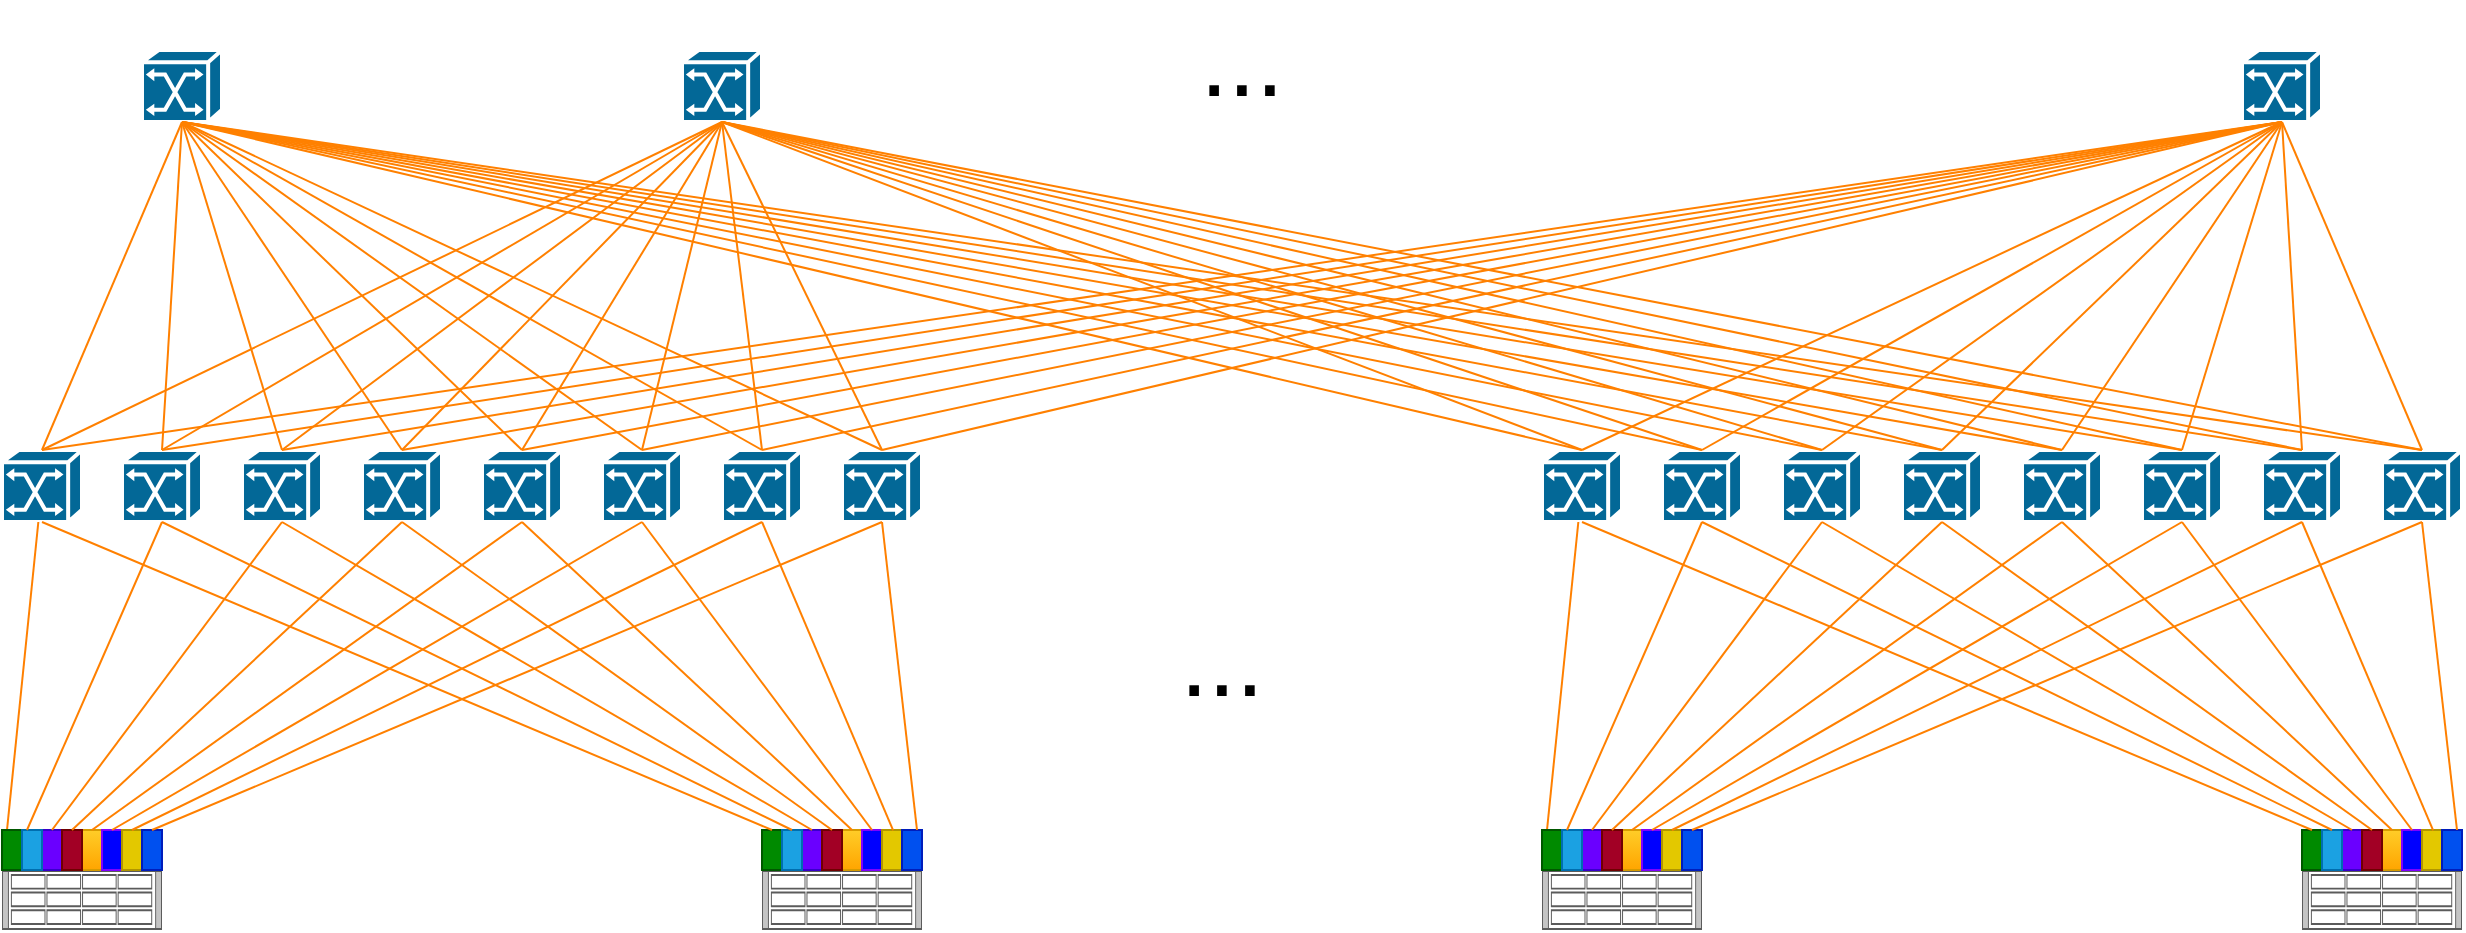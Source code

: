 <mxfile version="24.5.4" type="github">
  <diagram name="第 1 页" id="ZXi959offg9TOEU08AZm">
    <mxGraphModel dx="794" dy="500" grid="1" gridSize="10" guides="1" tooltips="1" connect="1" arrows="1" fold="1" page="1" pageScale="1" pageWidth="3300" pageHeight="4681" math="0" shadow="0">
      <root>
        <mxCell id="0" />
        <mxCell id="1" parent="0" />
        <mxCell id="SkI0lWn-ay7iLgk8auJr-1" value="" style="shape=mxgraph.cisco.switches.atm_switch;sketch=0;html=1;pointerEvents=1;dashed=0;fillColor=#036897;strokeColor=#ffffff;strokeWidth=2;verticalLabelPosition=bottom;verticalAlign=top;align=center;outlineConnect=0;" vertex="1" parent="1">
          <mxGeometry x="355" y="4840" width="40" height="36" as="geometry" />
        </mxCell>
        <mxCell id="SkI0lWn-ay7iLgk8auJr-2" value="" style="shape=mxgraph.rack.ibm.ibm_x3630_m3;html=1;labelPosition=right;align=left;spacingLeft=15;dashed=0;shadow=0;fillColor=#ffffff;" vertex="1" parent="1">
          <mxGeometry x="355" y="5050" width="80" height="30" as="geometry" />
        </mxCell>
        <mxCell id="SkI0lWn-ay7iLgk8auJr-3" style="rounded=0;orthogonalLoop=1;jettySize=auto;html=1;exitX=0.25;exitY=0;exitDx=0;exitDy=0;startArrow=none;startFill=0;strokeWidth=1;endArrow=none;endFill=0;strokeColor=#FF8000;" edge="1" parent="1" source="SkI0lWn-ay7iLgk8auJr-4" target="SkI0lWn-ay7iLgk8auJr-1">
          <mxGeometry relative="1" as="geometry" />
        </mxCell>
        <mxCell id="SkI0lWn-ay7iLgk8auJr-4" value="" style="rounded=0;whiteSpace=wrap;html=1;fillColor=#008a00;strokeColor=#005700;fontColor=#ffffff;" vertex="1" parent="1">
          <mxGeometry x="355" y="5030" width="10" height="20" as="geometry" />
        </mxCell>
        <mxCell id="SkI0lWn-ay7iLgk8auJr-5" value="" style="rounded=0;whiteSpace=wrap;html=1;fillColor=#ffcd28;strokeColor=#d79b00;gradientColor=#ffa500;" vertex="1" parent="1">
          <mxGeometry x="395" y="5030" width="10" height="20" as="geometry" />
        </mxCell>
        <mxCell id="SkI0lWn-ay7iLgk8auJr-6" value="" style="rounded=0;whiteSpace=wrap;html=1;fillColor=#6a00ff;strokeColor=#3700CC;fontColor=#ffffff;" vertex="1" parent="1">
          <mxGeometry x="375" y="5030" width="10" height="20" as="geometry" />
        </mxCell>
        <mxCell id="SkI0lWn-ay7iLgk8auJr-7" value="" style="rounded=0;whiteSpace=wrap;html=1;fillColor=#1ba1e2;strokeColor=#006EAF;fontColor=#ffffff;" vertex="1" parent="1">
          <mxGeometry x="365" y="5030" width="10" height="20" as="geometry" />
        </mxCell>
        <mxCell id="SkI0lWn-ay7iLgk8auJr-8" value="" style="rounded=0;whiteSpace=wrap;html=1;fillColor=#0000FF;strokeColor=#7F00FF;" vertex="1" parent="1">
          <mxGeometry x="405" y="5030" width="10" height="20" as="geometry" />
        </mxCell>
        <mxCell id="SkI0lWn-ay7iLgk8auJr-9" value="" style="rounded=0;whiteSpace=wrap;html=1;fillColor=#a20025;strokeColor=#6F0000;fontColor=#ffffff;" vertex="1" parent="1">
          <mxGeometry x="385" y="5030" width="10" height="20" as="geometry" />
        </mxCell>
        <mxCell id="SkI0lWn-ay7iLgk8auJr-10" value="" style="rounded=0;whiteSpace=wrap;html=1;fillColor=#e3c800;strokeColor=#B09500;fontColor=#000000;" vertex="1" parent="1">
          <mxGeometry x="415" y="5030" width="10" height="20" as="geometry" />
        </mxCell>
        <mxCell id="SkI0lWn-ay7iLgk8auJr-11" value="" style="rounded=0;whiteSpace=wrap;html=1;fillColor=#0050ef;strokeColor=#001DBC;fontColor=#ffffff;" vertex="1" parent="1">
          <mxGeometry x="425" y="5030" width="10" height="20" as="geometry" />
        </mxCell>
        <mxCell id="SkI0lWn-ay7iLgk8auJr-12" value="" style="shape=mxgraph.rack.ibm.ibm_x3630_m3;html=1;labelPosition=right;align=left;spacingLeft=15;dashed=0;shadow=0;fillColor=#ffffff;" vertex="1" parent="1">
          <mxGeometry x="735" y="5050" width="80" height="30" as="geometry" />
        </mxCell>
        <mxCell id="SkI0lWn-ay7iLgk8auJr-13" value="" style="rounded=0;whiteSpace=wrap;html=1;fillColor=#008a00;strokeColor=#005700;fontColor=#ffffff;" vertex="1" parent="1">
          <mxGeometry x="735" y="5030" width="10" height="20" as="geometry" />
        </mxCell>
        <mxCell id="SkI0lWn-ay7iLgk8auJr-14" value="" style="rounded=0;whiteSpace=wrap;html=1;fillColor=#ffcd28;strokeColor=#d79b00;gradientColor=#ffa500;" vertex="1" parent="1">
          <mxGeometry x="775" y="5030" width="10" height="20" as="geometry" />
        </mxCell>
        <mxCell id="SkI0lWn-ay7iLgk8auJr-15" value="" style="rounded=0;whiteSpace=wrap;html=1;fillColor=#6a00ff;strokeColor=#3700CC;fontColor=#ffffff;" vertex="1" parent="1">
          <mxGeometry x="755" y="5030" width="10" height="20" as="geometry" />
        </mxCell>
        <mxCell id="SkI0lWn-ay7iLgk8auJr-16" value="" style="rounded=0;whiteSpace=wrap;html=1;fillColor=#1ba1e2;strokeColor=#006EAF;fontColor=#ffffff;" vertex="1" parent="1">
          <mxGeometry x="745" y="5030" width="10" height="20" as="geometry" />
        </mxCell>
        <mxCell id="SkI0lWn-ay7iLgk8auJr-17" value="" style="rounded=0;whiteSpace=wrap;html=1;fillColor=#0000FF;strokeColor=#7F00FF;" vertex="1" parent="1">
          <mxGeometry x="785" y="5030" width="10" height="20" as="geometry" />
        </mxCell>
        <mxCell id="SkI0lWn-ay7iLgk8auJr-18" value="" style="rounded=0;whiteSpace=wrap;html=1;fillColor=#a20025;strokeColor=#6F0000;fontColor=#ffffff;" vertex="1" parent="1">
          <mxGeometry x="765" y="5030" width="10" height="20" as="geometry" />
        </mxCell>
        <mxCell id="SkI0lWn-ay7iLgk8auJr-19" value="" style="rounded=0;whiteSpace=wrap;html=1;fillColor=#e3c800;strokeColor=#B09500;fontColor=#000000;" vertex="1" parent="1">
          <mxGeometry x="795" y="5030" width="10" height="20" as="geometry" />
        </mxCell>
        <mxCell id="SkI0lWn-ay7iLgk8auJr-20" value="" style="rounded=0;whiteSpace=wrap;html=1;fillColor=#0050ef;strokeColor=#001DBC;fontColor=#ffffff;" vertex="1" parent="1">
          <mxGeometry x="805" y="5030" width="10" height="20" as="geometry" />
        </mxCell>
        <mxCell id="SkI0lWn-ay7iLgk8auJr-21" value="" style="shape=mxgraph.cisco.switches.atm_switch;sketch=0;html=1;pointerEvents=1;dashed=0;fillColor=#036897;strokeColor=#ffffff;strokeWidth=2;verticalLabelPosition=bottom;verticalAlign=top;align=center;outlineConnect=0;" vertex="1" parent="1">
          <mxGeometry x="415" y="4840" width="40" height="36" as="geometry" />
        </mxCell>
        <mxCell id="SkI0lWn-ay7iLgk8auJr-22" value="" style="shape=mxgraph.cisco.switches.atm_switch;sketch=0;html=1;pointerEvents=1;dashed=0;fillColor=#036897;strokeColor=#ffffff;strokeWidth=2;verticalLabelPosition=bottom;verticalAlign=top;align=center;outlineConnect=0;" vertex="1" parent="1">
          <mxGeometry x="475" y="4840" width="40" height="36" as="geometry" />
        </mxCell>
        <mxCell id="SkI0lWn-ay7iLgk8auJr-23" value="" style="shape=mxgraph.cisco.switches.atm_switch;sketch=0;html=1;pointerEvents=1;dashed=0;fillColor=#036897;strokeColor=#ffffff;strokeWidth=2;verticalLabelPosition=bottom;verticalAlign=top;align=center;outlineConnect=0;" vertex="1" parent="1">
          <mxGeometry x="535" y="4840" width="40" height="36" as="geometry" />
        </mxCell>
        <mxCell id="SkI0lWn-ay7iLgk8auJr-24" value="" style="shape=mxgraph.cisco.switches.atm_switch;sketch=0;html=1;pointerEvents=1;dashed=0;fillColor=#036897;strokeColor=#ffffff;strokeWidth=2;verticalLabelPosition=bottom;verticalAlign=top;align=center;outlineConnect=0;" vertex="1" parent="1">
          <mxGeometry x="595" y="4840" width="40" height="36" as="geometry" />
        </mxCell>
        <mxCell id="SkI0lWn-ay7iLgk8auJr-25" value="" style="shape=mxgraph.cisco.switches.atm_switch;sketch=0;html=1;pointerEvents=1;dashed=0;fillColor=#036897;strokeColor=#ffffff;strokeWidth=2;verticalLabelPosition=bottom;verticalAlign=top;align=center;outlineConnect=0;" vertex="1" parent="1">
          <mxGeometry x="655" y="4840" width="40" height="36" as="geometry" />
        </mxCell>
        <mxCell id="SkI0lWn-ay7iLgk8auJr-26" value="" style="shape=mxgraph.cisco.switches.atm_switch;sketch=0;html=1;pointerEvents=1;dashed=0;fillColor=#036897;strokeColor=#ffffff;strokeWidth=2;verticalLabelPosition=bottom;verticalAlign=top;align=center;outlineConnect=0;" vertex="1" parent="1">
          <mxGeometry x="715" y="4840" width="40" height="36" as="geometry" />
        </mxCell>
        <mxCell id="SkI0lWn-ay7iLgk8auJr-27" value="" style="shape=mxgraph.cisco.switches.atm_switch;sketch=0;html=1;pointerEvents=1;dashed=0;fillColor=#036897;strokeColor=#ffffff;strokeWidth=2;verticalLabelPosition=bottom;verticalAlign=top;align=center;outlineConnect=0;" vertex="1" parent="1">
          <mxGeometry x="775" y="4840" width="40" height="36" as="geometry" />
        </mxCell>
        <mxCell id="SkI0lWn-ay7iLgk8auJr-28" style="rounded=0;orthogonalLoop=1;jettySize=auto;html=1;startArrow=none;startFill=0;strokeWidth=1;endArrow=none;endFill=0;strokeColor=#FF8000;entryX=0.5;entryY=1;entryDx=0;entryDy=0;entryPerimeter=0;exitX=0.25;exitY=0;exitDx=0;exitDy=0;" edge="1" parent="1" source="SkI0lWn-ay7iLgk8auJr-7" target="SkI0lWn-ay7iLgk8auJr-21">
          <mxGeometry relative="1" as="geometry">
            <mxPoint x="375" y="5030" as="sourcePoint" />
            <mxPoint x="383" y="4886" as="targetPoint" />
          </mxGeometry>
        </mxCell>
        <mxCell id="SkI0lWn-ay7iLgk8auJr-29" style="rounded=0;orthogonalLoop=1;jettySize=auto;html=1;startArrow=none;startFill=0;strokeWidth=1;endArrow=none;endFill=0;strokeColor=#FF8000;entryX=0.5;entryY=1;entryDx=0;entryDy=0;entryPerimeter=0;exitX=0.5;exitY=0;exitDx=0;exitDy=0;" edge="1" parent="1" source="SkI0lWn-ay7iLgk8auJr-6" target="SkI0lWn-ay7iLgk8auJr-22">
          <mxGeometry relative="1" as="geometry">
            <mxPoint x="378" y="5040" as="sourcePoint" />
            <mxPoint x="445" y="4886" as="targetPoint" />
          </mxGeometry>
        </mxCell>
        <mxCell id="SkI0lWn-ay7iLgk8auJr-30" style="rounded=0;orthogonalLoop=1;jettySize=auto;html=1;startArrow=none;startFill=0;strokeWidth=1;endArrow=none;endFill=0;strokeColor=#FF8000;entryX=0.5;entryY=1;entryDx=0;entryDy=0;entryPerimeter=0;exitX=0.5;exitY=0;exitDx=0;exitDy=0;" edge="1" parent="1" source="SkI0lWn-ay7iLgk8auJr-9" target="SkI0lWn-ay7iLgk8auJr-23">
          <mxGeometry relative="1" as="geometry">
            <mxPoint x="388" y="5050" as="sourcePoint" />
            <mxPoint x="455" y="4896" as="targetPoint" />
          </mxGeometry>
        </mxCell>
        <mxCell id="SkI0lWn-ay7iLgk8auJr-31" style="rounded=0;orthogonalLoop=1;jettySize=auto;html=1;startArrow=none;startFill=0;strokeWidth=1;endArrow=none;endFill=0;strokeColor=#FF8000;entryX=0.5;entryY=1;entryDx=0;entryDy=0;entryPerimeter=0;exitX=0.5;exitY=0;exitDx=0;exitDy=0;" edge="1" parent="1" source="SkI0lWn-ay7iLgk8auJr-5" target="SkI0lWn-ay7iLgk8auJr-24">
          <mxGeometry relative="1" as="geometry">
            <mxPoint x="398" y="5060" as="sourcePoint" />
            <mxPoint x="465" y="4906" as="targetPoint" />
          </mxGeometry>
        </mxCell>
        <mxCell id="SkI0lWn-ay7iLgk8auJr-32" style="rounded=0;orthogonalLoop=1;jettySize=auto;html=1;startArrow=none;startFill=0;strokeWidth=1;endArrow=none;endFill=0;strokeColor=#FF8000;entryX=0.5;entryY=1;entryDx=0;entryDy=0;entryPerimeter=0;exitX=0.5;exitY=0;exitDx=0;exitDy=0;" edge="1" parent="1" source="SkI0lWn-ay7iLgk8auJr-8" target="SkI0lWn-ay7iLgk8auJr-25">
          <mxGeometry relative="1" as="geometry">
            <mxPoint x="408" y="5070" as="sourcePoint" />
            <mxPoint x="475" y="4916" as="targetPoint" />
          </mxGeometry>
        </mxCell>
        <mxCell id="SkI0lWn-ay7iLgk8auJr-33" style="rounded=0;orthogonalLoop=1;jettySize=auto;html=1;startArrow=none;startFill=0;strokeWidth=1;endArrow=none;endFill=0;strokeColor=#FF8000;entryX=0.5;entryY=1;entryDx=0;entryDy=0;entryPerimeter=0;exitX=0.5;exitY=0;exitDx=0;exitDy=0;" edge="1" parent="1" source="SkI0lWn-ay7iLgk8auJr-10" target="SkI0lWn-ay7iLgk8auJr-26">
          <mxGeometry relative="1" as="geometry">
            <mxPoint x="418" y="5080" as="sourcePoint" />
            <mxPoint x="485" y="4926" as="targetPoint" />
          </mxGeometry>
        </mxCell>
        <mxCell id="SkI0lWn-ay7iLgk8auJr-34" style="rounded=0;orthogonalLoop=1;jettySize=auto;html=1;startArrow=none;startFill=0;strokeWidth=1;endArrow=none;endFill=0;strokeColor=#FF8000;entryX=0.5;entryY=1;entryDx=0;entryDy=0;entryPerimeter=0;exitX=0.5;exitY=0;exitDx=0;exitDy=0;" edge="1" parent="1" source="SkI0lWn-ay7iLgk8auJr-11" target="SkI0lWn-ay7iLgk8auJr-27">
          <mxGeometry relative="1" as="geometry">
            <mxPoint x="428" y="5090" as="sourcePoint" />
            <mxPoint x="495" y="4936" as="targetPoint" />
          </mxGeometry>
        </mxCell>
        <mxCell id="SkI0lWn-ay7iLgk8auJr-35" style="rounded=0;orthogonalLoop=1;jettySize=auto;html=1;startArrow=none;startFill=0;strokeWidth=1;endArrow=none;endFill=0;strokeColor=#FF8000;entryX=0.5;entryY=1;entryDx=0;entryDy=0;entryPerimeter=0;exitX=0.75;exitY=0;exitDx=0;exitDy=0;" edge="1" parent="1" source="SkI0lWn-ay7iLgk8auJr-20" target="SkI0lWn-ay7iLgk8auJr-27">
          <mxGeometry relative="1" as="geometry">
            <mxPoint x="438" y="5100" as="sourcePoint" />
            <mxPoint x="505" y="4946" as="targetPoint" />
          </mxGeometry>
        </mxCell>
        <mxCell id="SkI0lWn-ay7iLgk8auJr-36" style="rounded=0;orthogonalLoop=1;jettySize=auto;html=1;startArrow=none;startFill=0;strokeWidth=1;endArrow=none;endFill=0;strokeColor=#FF8000;entryX=0.5;entryY=1;entryDx=0;entryDy=0;entryPerimeter=0;exitX=-0.443;exitY=0.01;exitDx=0;exitDy=0;exitPerimeter=0;" edge="1" parent="1" source="SkI0lWn-ay7iLgk8auJr-20" target="SkI0lWn-ay7iLgk8auJr-26">
          <mxGeometry relative="1" as="geometry">
            <mxPoint x="823" y="5040" as="sourcePoint" />
            <mxPoint x="805" y="4886" as="targetPoint" />
          </mxGeometry>
        </mxCell>
        <mxCell id="SkI0lWn-ay7iLgk8auJr-37" style="rounded=0;orthogonalLoop=1;jettySize=auto;html=1;startArrow=none;startFill=0;strokeWidth=1;endArrow=none;endFill=0;strokeColor=#FF8000;entryX=0.5;entryY=1;entryDx=0;entryDy=0;entryPerimeter=0;exitX=0.5;exitY=0;exitDx=0;exitDy=0;" edge="1" parent="1" source="SkI0lWn-ay7iLgk8auJr-17" target="SkI0lWn-ay7iLgk8auJr-25">
          <mxGeometry relative="1" as="geometry">
            <mxPoint x="833" y="5050" as="sourcePoint" />
            <mxPoint x="815" y="4896" as="targetPoint" />
          </mxGeometry>
        </mxCell>
        <mxCell id="SkI0lWn-ay7iLgk8auJr-38" style="rounded=0;orthogonalLoop=1;jettySize=auto;html=1;startArrow=none;startFill=0;strokeWidth=1;endArrow=none;endFill=0;strokeColor=#FF8000;entryX=0.5;entryY=1;entryDx=0;entryDy=0;entryPerimeter=0;" edge="1" parent="1" target="SkI0lWn-ay7iLgk8auJr-24">
          <mxGeometry relative="1" as="geometry">
            <mxPoint x="780" y="5030" as="sourcePoint" />
            <mxPoint x="825" y="4906" as="targetPoint" />
          </mxGeometry>
        </mxCell>
        <mxCell id="SkI0lWn-ay7iLgk8auJr-39" style="rounded=0;orthogonalLoop=1;jettySize=auto;html=1;startArrow=none;startFill=0;strokeWidth=1;endArrow=none;endFill=0;strokeColor=#FF8000;entryX=0.5;entryY=1;entryDx=0;entryDy=0;entryPerimeter=0;exitX=0.5;exitY=0;exitDx=0;exitDy=0;" edge="1" parent="1" source="SkI0lWn-ay7iLgk8auJr-18" target="SkI0lWn-ay7iLgk8auJr-23">
          <mxGeometry relative="1" as="geometry">
            <mxPoint x="853" y="5070" as="sourcePoint" />
            <mxPoint x="835" y="4916" as="targetPoint" />
          </mxGeometry>
        </mxCell>
        <mxCell id="SkI0lWn-ay7iLgk8auJr-40" style="rounded=0;orthogonalLoop=1;jettySize=auto;html=1;startArrow=none;startFill=0;strokeWidth=1;endArrow=none;endFill=0;strokeColor=#FF8000;entryX=0.5;entryY=1;entryDx=0;entryDy=0;entryPerimeter=0;exitX=0.5;exitY=0;exitDx=0;exitDy=0;" edge="1" parent="1" source="SkI0lWn-ay7iLgk8auJr-15" target="SkI0lWn-ay7iLgk8auJr-22">
          <mxGeometry relative="1" as="geometry">
            <mxPoint x="863" y="5080" as="sourcePoint" />
            <mxPoint x="845" y="4926" as="targetPoint" />
          </mxGeometry>
        </mxCell>
        <mxCell id="SkI0lWn-ay7iLgk8auJr-41" style="rounded=0;orthogonalLoop=1;jettySize=auto;html=1;startArrow=none;startFill=0;strokeWidth=1;endArrow=none;endFill=0;strokeColor=#FF8000;entryX=0.5;entryY=1;entryDx=0;entryDy=0;entryPerimeter=0;exitX=0.5;exitY=0;exitDx=0;exitDy=0;" edge="1" parent="1" source="SkI0lWn-ay7iLgk8auJr-16" target="SkI0lWn-ay7iLgk8auJr-21">
          <mxGeometry relative="1" as="geometry">
            <mxPoint x="873" y="5090" as="sourcePoint" />
            <mxPoint x="855" y="4936" as="targetPoint" />
          </mxGeometry>
        </mxCell>
        <mxCell id="SkI0lWn-ay7iLgk8auJr-42" style="rounded=0;orthogonalLoop=1;jettySize=auto;html=1;startArrow=none;startFill=0;strokeWidth=1;endArrow=none;endFill=0;strokeColor=#FF8000;entryX=0.5;entryY=1;entryDx=0;entryDy=0;entryPerimeter=0;exitX=0.5;exitY=0;exitDx=0;exitDy=0;" edge="1" parent="1" source="SkI0lWn-ay7iLgk8auJr-13" target="SkI0lWn-ay7iLgk8auJr-1">
          <mxGeometry relative="1" as="geometry">
            <mxPoint x="883" y="5100" as="sourcePoint" />
            <mxPoint x="865" y="4946" as="targetPoint" />
          </mxGeometry>
        </mxCell>
        <mxCell id="SkI0lWn-ay7iLgk8auJr-43" value="" style="shape=mxgraph.cisco.switches.atm_switch;sketch=0;html=1;pointerEvents=1;dashed=0;fillColor=#036897;strokeColor=#ffffff;strokeWidth=2;verticalLabelPosition=bottom;verticalAlign=top;align=center;outlineConnect=0;" vertex="1" parent="1">
          <mxGeometry x="1125" y="4840" width="40" height="36" as="geometry" />
        </mxCell>
        <mxCell id="SkI0lWn-ay7iLgk8auJr-44" value="" style="shape=mxgraph.rack.ibm.ibm_x3630_m3;html=1;labelPosition=right;align=left;spacingLeft=15;dashed=0;shadow=0;fillColor=#ffffff;" vertex="1" parent="1">
          <mxGeometry x="1125" y="5050" width="80" height="30" as="geometry" />
        </mxCell>
        <mxCell id="SkI0lWn-ay7iLgk8auJr-45" style="rounded=0;orthogonalLoop=1;jettySize=auto;html=1;exitX=0.25;exitY=0;exitDx=0;exitDy=0;startArrow=none;startFill=0;strokeWidth=1;endArrow=none;endFill=0;strokeColor=#FF8000;" edge="1" parent="1" source="SkI0lWn-ay7iLgk8auJr-46" target="SkI0lWn-ay7iLgk8auJr-43">
          <mxGeometry relative="1" as="geometry" />
        </mxCell>
        <mxCell id="SkI0lWn-ay7iLgk8auJr-46" value="" style="rounded=0;whiteSpace=wrap;html=1;fillColor=#008a00;strokeColor=#005700;fontColor=#ffffff;" vertex="1" parent="1">
          <mxGeometry x="1125" y="5030" width="10" height="20" as="geometry" />
        </mxCell>
        <mxCell id="SkI0lWn-ay7iLgk8auJr-47" value="" style="rounded=0;whiteSpace=wrap;html=1;fillColor=#ffcd28;strokeColor=#d79b00;gradientColor=#ffa500;" vertex="1" parent="1">
          <mxGeometry x="1165" y="5030" width="10" height="20" as="geometry" />
        </mxCell>
        <mxCell id="SkI0lWn-ay7iLgk8auJr-48" value="" style="rounded=0;whiteSpace=wrap;html=1;fillColor=#6a00ff;strokeColor=#3700CC;fontColor=#ffffff;" vertex="1" parent="1">
          <mxGeometry x="1145" y="5030" width="10" height="20" as="geometry" />
        </mxCell>
        <mxCell id="SkI0lWn-ay7iLgk8auJr-49" value="" style="rounded=0;whiteSpace=wrap;html=1;fillColor=#1ba1e2;strokeColor=#006EAF;fontColor=#ffffff;" vertex="1" parent="1">
          <mxGeometry x="1135" y="5030" width="10" height="20" as="geometry" />
        </mxCell>
        <mxCell id="SkI0lWn-ay7iLgk8auJr-50" value="" style="rounded=0;whiteSpace=wrap;html=1;fillColor=#0000FF;strokeColor=#7F00FF;" vertex="1" parent="1">
          <mxGeometry x="1175" y="5030" width="10" height="20" as="geometry" />
        </mxCell>
        <mxCell id="SkI0lWn-ay7iLgk8auJr-51" value="" style="rounded=0;whiteSpace=wrap;html=1;fillColor=#a20025;strokeColor=#6F0000;fontColor=#ffffff;" vertex="1" parent="1">
          <mxGeometry x="1155" y="5030" width="10" height="20" as="geometry" />
        </mxCell>
        <mxCell id="SkI0lWn-ay7iLgk8auJr-52" value="" style="rounded=0;whiteSpace=wrap;html=1;fillColor=#e3c800;strokeColor=#B09500;fontColor=#000000;" vertex="1" parent="1">
          <mxGeometry x="1185" y="5030" width="10" height="20" as="geometry" />
        </mxCell>
        <mxCell id="SkI0lWn-ay7iLgk8auJr-53" value="" style="rounded=0;whiteSpace=wrap;html=1;fillColor=#0050ef;strokeColor=#001DBC;fontColor=#ffffff;" vertex="1" parent="1">
          <mxGeometry x="1195" y="5030" width="10" height="20" as="geometry" />
        </mxCell>
        <mxCell id="SkI0lWn-ay7iLgk8auJr-54" value="" style="shape=mxgraph.rack.ibm.ibm_x3630_m3;html=1;labelPosition=right;align=left;spacingLeft=15;dashed=0;shadow=0;fillColor=#ffffff;" vertex="1" parent="1">
          <mxGeometry x="1505" y="5050" width="80" height="30" as="geometry" />
        </mxCell>
        <mxCell id="SkI0lWn-ay7iLgk8auJr-55" value="" style="rounded=0;whiteSpace=wrap;html=1;fillColor=#008a00;strokeColor=#005700;fontColor=#ffffff;" vertex="1" parent="1">
          <mxGeometry x="1505" y="5030" width="10" height="20" as="geometry" />
        </mxCell>
        <mxCell id="SkI0lWn-ay7iLgk8auJr-56" value="" style="rounded=0;whiteSpace=wrap;html=1;fillColor=#ffcd28;strokeColor=#d79b00;gradientColor=#ffa500;" vertex="1" parent="1">
          <mxGeometry x="1545" y="5030" width="10" height="20" as="geometry" />
        </mxCell>
        <mxCell id="SkI0lWn-ay7iLgk8auJr-57" value="" style="rounded=0;whiteSpace=wrap;html=1;fillColor=#6a00ff;strokeColor=#3700CC;fontColor=#ffffff;" vertex="1" parent="1">
          <mxGeometry x="1525" y="5030" width="10" height="20" as="geometry" />
        </mxCell>
        <mxCell id="SkI0lWn-ay7iLgk8auJr-58" value="" style="rounded=0;whiteSpace=wrap;html=1;fillColor=#1ba1e2;strokeColor=#006EAF;fontColor=#ffffff;" vertex="1" parent="1">
          <mxGeometry x="1515" y="5030" width="10" height="20" as="geometry" />
        </mxCell>
        <mxCell id="SkI0lWn-ay7iLgk8auJr-59" value="" style="rounded=0;whiteSpace=wrap;html=1;fillColor=#0000FF;strokeColor=#7F00FF;" vertex="1" parent="1">
          <mxGeometry x="1555" y="5030" width="10" height="20" as="geometry" />
        </mxCell>
        <mxCell id="SkI0lWn-ay7iLgk8auJr-60" value="" style="rounded=0;whiteSpace=wrap;html=1;fillColor=#a20025;strokeColor=#6F0000;fontColor=#ffffff;" vertex="1" parent="1">
          <mxGeometry x="1535" y="5030" width="10" height="20" as="geometry" />
        </mxCell>
        <mxCell id="SkI0lWn-ay7iLgk8auJr-61" value="" style="rounded=0;whiteSpace=wrap;html=1;fillColor=#e3c800;strokeColor=#B09500;fontColor=#000000;" vertex="1" parent="1">
          <mxGeometry x="1565" y="5030" width="10" height="20" as="geometry" />
        </mxCell>
        <mxCell id="SkI0lWn-ay7iLgk8auJr-62" value="" style="rounded=0;whiteSpace=wrap;html=1;fillColor=#0050ef;strokeColor=#001DBC;fontColor=#ffffff;" vertex="1" parent="1">
          <mxGeometry x="1575" y="5030" width="10" height="20" as="geometry" />
        </mxCell>
        <mxCell id="SkI0lWn-ay7iLgk8auJr-63" value="" style="shape=mxgraph.cisco.switches.atm_switch;sketch=0;html=1;pointerEvents=1;dashed=0;fillColor=#036897;strokeColor=#ffffff;strokeWidth=2;verticalLabelPosition=bottom;verticalAlign=top;align=center;outlineConnect=0;" vertex="1" parent="1">
          <mxGeometry x="1185" y="4840" width="40" height="36" as="geometry" />
        </mxCell>
        <mxCell id="SkI0lWn-ay7iLgk8auJr-64" value="" style="shape=mxgraph.cisco.switches.atm_switch;sketch=0;html=1;pointerEvents=1;dashed=0;fillColor=#036897;strokeColor=#ffffff;strokeWidth=2;verticalLabelPosition=bottom;verticalAlign=top;align=center;outlineConnect=0;" vertex="1" parent="1">
          <mxGeometry x="1245" y="4840" width="40" height="36" as="geometry" />
        </mxCell>
        <mxCell id="SkI0lWn-ay7iLgk8auJr-65" value="" style="shape=mxgraph.cisco.switches.atm_switch;sketch=0;html=1;pointerEvents=1;dashed=0;fillColor=#036897;strokeColor=#ffffff;strokeWidth=2;verticalLabelPosition=bottom;verticalAlign=top;align=center;outlineConnect=0;" vertex="1" parent="1">
          <mxGeometry x="1305" y="4840" width="40" height="36" as="geometry" />
        </mxCell>
        <mxCell id="SkI0lWn-ay7iLgk8auJr-66" value="" style="shape=mxgraph.cisco.switches.atm_switch;sketch=0;html=1;pointerEvents=1;dashed=0;fillColor=#036897;strokeColor=#ffffff;strokeWidth=2;verticalLabelPosition=bottom;verticalAlign=top;align=center;outlineConnect=0;" vertex="1" parent="1">
          <mxGeometry x="1365" y="4840" width="40" height="36" as="geometry" />
        </mxCell>
        <mxCell id="SkI0lWn-ay7iLgk8auJr-67" value="" style="shape=mxgraph.cisco.switches.atm_switch;sketch=0;html=1;pointerEvents=1;dashed=0;fillColor=#036897;strokeColor=#ffffff;strokeWidth=2;verticalLabelPosition=bottom;verticalAlign=top;align=center;outlineConnect=0;" vertex="1" parent="1">
          <mxGeometry x="1425" y="4840" width="40" height="36" as="geometry" />
        </mxCell>
        <mxCell id="SkI0lWn-ay7iLgk8auJr-68" value="" style="shape=mxgraph.cisco.switches.atm_switch;sketch=0;html=1;pointerEvents=1;dashed=0;fillColor=#036897;strokeColor=#ffffff;strokeWidth=2;verticalLabelPosition=bottom;verticalAlign=top;align=center;outlineConnect=0;" vertex="1" parent="1">
          <mxGeometry x="1485" y="4840" width="40" height="36" as="geometry" />
        </mxCell>
        <mxCell id="SkI0lWn-ay7iLgk8auJr-69" value="" style="shape=mxgraph.cisco.switches.atm_switch;sketch=0;html=1;pointerEvents=1;dashed=0;fillColor=#036897;strokeColor=#ffffff;strokeWidth=2;verticalLabelPosition=bottom;verticalAlign=top;align=center;outlineConnect=0;" vertex="1" parent="1">
          <mxGeometry x="1545" y="4840" width="40" height="36" as="geometry" />
        </mxCell>
        <mxCell id="SkI0lWn-ay7iLgk8auJr-70" style="rounded=0;orthogonalLoop=1;jettySize=auto;html=1;startArrow=none;startFill=0;strokeWidth=1;endArrow=none;endFill=0;strokeColor=#FF8000;entryX=0.5;entryY=1;entryDx=0;entryDy=0;entryPerimeter=0;exitX=0.25;exitY=0;exitDx=0;exitDy=0;" edge="1" parent="1" source="SkI0lWn-ay7iLgk8auJr-49" target="SkI0lWn-ay7iLgk8auJr-63">
          <mxGeometry relative="1" as="geometry">
            <mxPoint x="1145" y="5030" as="sourcePoint" />
            <mxPoint x="1153" y="4886" as="targetPoint" />
          </mxGeometry>
        </mxCell>
        <mxCell id="SkI0lWn-ay7iLgk8auJr-71" style="rounded=0;orthogonalLoop=1;jettySize=auto;html=1;startArrow=none;startFill=0;strokeWidth=1;endArrow=none;endFill=0;strokeColor=#FF8000;entryX=0.5;entryY=1;entryDx=0;entryDy=0;entryPerimeter=0;exitX=0.5;exitY=0;exitDx=0;exitDy=0;" edge="1" parent="1" source="SkI0lWn-ay7iLgk8auJr-48" target="SkI0lWn-ay7iLgk8auJr-64">
          <mxGeometry relative="1" as="geometry">
            <mxPoint x="1148" y="5040" as="sourcePoint" />
            <mxPoint x="1215" y="4886" as="targetPoint" />
          </mxGeometry>
        </mxCell>
        <mxCell id="SkI0lWn-ay7iLgk8auJr-72" style="rounded=0;orthogonalLoop=1;jettySize=auto;html=1;startArrow=none;startFill=0;strokeWidth=1;endArrow=none;endFill=0;strokeColor=#FF8000;entryX=0.5;entryY=1;entryDx=0;entryDy=0;entryPerimeter=0;exitX=0.5;exitY=0;exitDx=0;exitDy=0;" edge="1" parent="1" source="SkI0lWn-ay7iLgk8auJr-51" target="SkI0lWn-ay7iLgk8auJr-65">
          <mxGeometry relative="1" as="geometry">
            <mxPoint x="1158" y="5050" as="sourcePoint" />
            <mxPoint x="1225" y="4896" as="targetPoint" />
          </mxGeometry>
        </mxCell>
        <mxCell id="SkI0lWn-ay7iLgk8auJr-73" style="rounded=0;orthogonalLoop=1;jettySize=auto;html=1;startArrow=none;startFill=0;strokeWidth=1;endArrow=none;endFill=0;strokeColor=#FF8000;entryX=0.5;entryY=1;entryDx=0;entryDy=0;entryPerimeter=0;exitX=0.5;exitY=0;exitDx=0;exitDy=0;" edge="1" parent="1" source="SkI0lWn-ay7iLgk8auJr-47" target="SkI0lWn-ay7iLgk8auJr-66">
          <mxGeometry relative="1" as="geometry">
            <mxPoint x="1168" y="5060" as="sourcePoint" />
            <mxPoint x="1235" y="4906" as="targetPoint" />
          </mxGeometry>
        </mxCell>
        <mxCell id="SkI0lWn-ay7iLgk8auJr-74" style="rounded=0;orthogonalLoop=1;jettySize=auto;html=1;startArrow=none;startFill=0;strokeWidth=1;endArrow=none;endFill=0;strokeColor=#FF8000;entryX=0.5;entryY=1;entryDx=0;entryDy=0;entryPerimeter=0;exitX=0.5;exitY=0;exitDx=0;exitDy=0;" edge="1" parent="1" source="SkI0lWn-ay7iLgk8auJr-50" target="SkI0lWn-ay7iLgk8auJr-67">
          <mxGeometry relative="1" as="geometry">
            <mxPoint x="1178" y="5070" as="sourcePoint" />
            <mxPoint x="1245" y="4916" as="targetPoint" />
          </mxGeometry>
        </mxCell>
        <mxCell id="SkI0lWn-ay7iLgk8auJr-75" style="rounded=0;orthogonalLoop=1;jettySize=auto;html=1;startArrow=none;startFill=0;strokeWidth=1;endArrow=none;endFill=0;strokeColor=#FF8000;entryX=0.5;entryY=1;entryDx=0;entryDy=0;entryPerimeter=0;exitX=0.5;exitY=0;exitDx=0;exitDy=0;" edge="1" parent="1" source="SkI0lWn-ay7iLgk8auJr-52" target="SkI0lWn-ay7iLgk8auJr-68">
          <mxGeometry relative="1" as="geometry">
            <mxPoint x="1188" y="5080" as="sourcePoint" />
            <mxPoint x="1255" y="4926" as="targetPoint" />
          </mxGeometry>
        </mxCell>
        <mxCell id="SkI0lWn-ay7iLgk8auJr-76" style="rounded=0;orthogonalLoop=1;jettySize=auto;html=1;startArrow=none;startFill=0;strokeWidth=1;endArrow=none;endFill=0;strokeColor=#FF8000;entryX=0.5;entryY=1;entryDx=0;entryDy=0;entryPerimeter=0;exitX=0.5;exitY=0;exitDx=0;exitDy=0;" edge="1" parent="1" source="SkI0lWn-ay7iLgk8auJr-53" target="SkI0lWn-ay7iLgk8auJr-69">
          <mxGeometry relative="1" as="geometry">
            <mxPoint x="1198" y="5090" as="sourcePoint" />
            <mxPoint x="1265" y="4936" as="targetPoint" />
          </mxGeometry>
        </mxCell>
        <mxCell id="SkI0lWn-ay7iLgk8auJr-77" style="rounded=0;orthogonalLoop=1;jettySize=auto;html=1;startArrow=none;startFill=0;strokeWidth=1;endArrow=none;endFill=0;strokeColor=#FF8000;entryX=0.5;entryY=1;entryDx=0;entryDy=0;entryPerimeter=0;exitX=0.75;exitY=0;exitDx=0;exitDy=0;" edge="1" parent="1" source="SkI0lWn-ay7iLgk8auJr-62" target="SkI0lWn-ay7iLgk8auJr-69">
          <mxGeometry relative="1" as="geometry">
            <mxPoint x="1208" y="5100" as="sourcePoint" />
            <mxPoint x="1275" y="4946" as="targetPoint" />
          </mxGeometry>
        </mxCell>
        <mxCell id="SkI0lWn-ay7iLgk8auJr-78" style="rounded=0;orthogonalLoop=1;jettySize=auto;html=1;startArrow=none;startFill=0;strokeWidth=1;endArrow=none;endFill=0;strokeColor=#FF8000;entryX=0.5;entryY=1;entryDx=0;entryDy=0;entryPerimeter=0;exitX=-0.443;exitY=0.01;exitDx=0;exitDy=0;exitPerimeter=0;" edge="1" parent="1" source="SkI0lWn-ay7iLgk8auJr-62" target="SkI0lWn-ay7iLgk8auJr-68">
          <mxGeometry relative="1" as="geometry">
            <mxPoint x="1593" y="5040" as="sourcePoint" />
            <mxPoint x="1575" y="4886" as="targetPoint" />
          </mxGeometry>
        </mxCell>
        <mxCell id="SkI0lWn-ay7iLgk8auJr-79" style="rounded=0;orthogonalLoop=1;jettySize=auto;html=1;startArrow=none;startFill=0;strokeWidth=1;endArrow=none;endFill=0;strokeColor=#FF8000;entryX=0.5;entryY=1;entryDx=0;entryDy=0;entryPerimeter=0;exitX=0.5;exitY=0;exitDx=0;exitDy=0;" edge="1" parent="1" source="SkI0lWn-ay7iLgk8auJr-59" target="SkI0lWn-ay7iLgk8auJr-67">
          <mxGeometry relative="1" as="geometry">
            <mxPoint x="1603" y="5050" as="sourcePoint" />
            <mxPoint x="1585" y="4896" as="targetPoint" />
          </mxGeometry>
        </mxCell>
        <mxCell id="SkI0lWn-ay7iLgk8auJr-80" style="rounded=0;orthogonalLoop=1;jettySize=auto;html=1;startArrow=none;startFill=0;strokeWidth=1;endArrow=none;endFill=0;strokeColor=#FF8000;entryX=0.5;entryY=1;entryDx=0;entryDy=0;entryPerimeter=0;" edge="1" parent="1" target="SkI0lWn-ay7iLgk8auJr-66">
          <mxGeometry relative="1" as="geometry">
            <mxPoint x="1550" y="5030" as="sourcePoint" />
            <mxPoint x="1595" y="4906" as="targetPoint" />
          </mxGeometry>
        </mxCell>
        <mxCell id="SkI0lWn-ay7iLgk8auJr-81" style="rounded=0;orthogonalLoop=1;jettySize=auto;html=1;startArrow=none;startFill=0;strokeWidth=1;endArrow=none;endFill=0;strokeColor=#FF8000;entryX=0.5;entryY=1;entryDx=0;entryDy=0;entryPerimeter=0;exitX=0.5;exitY=0;exitDx=0;exitDy=0;" edge="1" parent="1" source="SkI0lWn-ay7iLgk8auJr-60" target="SkI0lWn-ay7iLgk8auJr-65">
          <mxGeometry relative="1" as="geometry">
            <mxPoint x="1623" y="5070" as="sourcePoint" />
            <mxPoint x="1605" y="4916" as="targetPoint" />
          </mxGeometry>
        </mxCell>
        <mxCell id="SkI0lWn-ay7iLgk8auJr-82" style="rounded=0;orthogonalLoop=1;jettySize=auto;html=1;startArrow=none;startFill=0;strokeWidth=1;endArrow=none;endFill=0;strokeColor=#FF8000;entryX=0.5;entryY=1;entryDx=0;entryDy=0;entryPerimeter=0;exitX=0.5;exitY=0;exitDx=0;exitDy=0;" edge="1" parent="1" source="SkI0lWn-ay7iLgk8auJr-57" target="SkI0lWn-ay7iLgk8auJr-64">
          <mxGeometry relative="1" as="geometry">
            <mxPoint x="1633" y="5080" as="sourcePoint" />
            <mxPoint x="1615" y="4926" as="targetPoint" />
          </mxGeometry>
        </mxCell>
        <mxCell id="SkI0lWn-ay7iLgk8auJr-83" style="rounded=0;orthogonalLoop=1;jettySize=auto;html=1;startArrow=none;startFill=0;strokeWidth=1;endArrow=none;endFill=0;strokeColor=#FF8000;entryX=0.5;entryY=1;entryDx=0;entryDy=0;entryPerimeter=0;exitX=0.5;exitY=0;exitDx=0;exitDy=0;" edge="1" parent="1" source="SkI0lWn-ay7iLgk8auJr-58" target="SkI0lWn-ay7iLgk8auJr-63">
          <mxGeometry relative="1" as="geometry">
            <mxPoint x="1643" y="5090" as="sourcePoint" />
            <mxPoint x="1625" y="4936" as="targetPoint" />
          </mxGeometry>
        </mxCell>
        <mxCell id="SkI0lWn-ay7iLgk8auJr-84" style="rounded=0;orthogonalLoop=1;jettySize=auto;html=1;startArrow=none;startFill=0;strokeWidth=1;endArrow=none;endFill=0;strokeColor=#FF8000;entryX=0.5;entryY=1;entryDx=0;entryDy=0;entryPerimeter=0;exitX=0.5;exitY=0;exitDx=0;exitDy=0;" edge="1" parent="1" source="SkI0lWn-ay7iLgk8auJr-55" target="SkI0lWn-ay7iLgk8auJr-43">
          <mxGeometry relative="1" as="geometry">
            <mxPoint x="1653" y="5100" as="sourcePoint" />
            <mxPoint x="1635" y="4946" as="targetPoint" />
          </mxGeometry>
        </mxCell>
        <mxCell id="SkI0lWn-ay7iLgk8auJr-85" value="" style="shape=mxgraph.cisco.switches.atm_switch;sketch=0;html=1;pointerEvents=1;dashed=0;fillColor=#036897;strokeColor=#ffffff;strokeWidth=2;verticalLabelPosition=bottom;verticalAlign=top;align=center;outlineConnect=0;" vertex="1" parent="1">
          <mxGeometry x="425" y="4640" width="40" height="36" as="geometry" />
        </mxCell>
        <mxCell id="SkI0lWn-ay7iLgk8auJr-86" value="" style="shape=mxgraph.cisco.switches.atm_switch;sketch=0;html=1;pointerEvents=1;dashed=0;fillColor=#036897;strokeColor=#ffffff;strokeWidth=2;verticalLabelPosition=bottom;verticalAlign=top;align=center;outlineConnect=0;" vertex="1" parent="1">
          <mxGeometry x="695" y="4640" width="40" height="36" as="geometry" />
        </mxCell>
        <mxCell id="SkI0lWn-ay7iLgk8auJr-87" value="" style="shape=mxgraph.cisco.switches.atm_switch;sketch=0;html=1;pointerEvents=1;dashed=0;fillColor=#036897;strokeColor=#ffffff;strokeWidth=2;verticalLabelPosition=bottom;verticalAlign=top;align=center;outlineConnect=0;" vertex="1" parent="1">
          <mxGeometry x="1475" y="4640" width="40" height="36" as="geometry" />
        </mxCell>
        <mxCell id="SkI0lWn-ay7iLgk8auJr-88" value="&lt;font style=&quot;font-size: 50px;&quot;&gt;...&lt;/font&gt;" style="text;strokeColor=none;align=center;fillColor=none;html=1;verticalAlign=middle;whiteSpace=wrap;rounded=0;" vertex="1" parent="1">
          <mxGeometry x="935" y="4930" width="60" height="30" as="geometry" />
        </mxCell>
        <mxCell id="SkI0lWn-ay7iLgk8auJr-89" value="&lt;font style=&quot;font-size: 50px;&quot;&gt;...&lt;/font&gt;" style="text;strokeColor=none;align=center;fillColor=none;html=1;verticalAlign=middle;whiteSpace=wrap;rounded=0;" vertex="1" parent="1">
          <mxGeometry x="945" y="4630" width="60" height="30" as="geometry" />
        </mxCell>
        <mxCell id="SkI0lWn-ay7iLgk8auJr-90" style="rounded=0;orthogonalLoop=1;jettySize=auto;html=1;exitX=0.5;exitY=0;exitDx=0;exitDy=0;startArrow=none;startFill=0;strokeWidth=1;endArrow=none;endFill=0;strokeColor=#FF8000;entryX=0.5;entryY=1;entryDx=0;entryDy=0;entryPerimeter=0;exitPerimeter=0;" edge="1" parent="1" source="SkI0lWn-ay7iLgk8auJr-1" target="SkI0lWn-ay7iLgk8auJr-85">
          <mxGeometry relative="1" as="geometry">
            <mxPoint x="367" y="5040" as="sourcePoint" />
            <mxPoint x="383" y="4886" as="targetPoint" />
          </mxGeometry>
        </mxCell>
        <mxCell id="SkI0lWn-ay7iLgk8auJr-91" style="rounded=0;orthogonalLoop=1;jettySize=auto;html=1;exitX=0.5;exitY=0;exitDx=0;exitDy=0;startArrow=none;startFill=0;strokeWidth=1;endArrow=none;endFill=0;strokeColor=#FF8000;entryX=0.5;entryY=1;entryDx=0;entryDy=0;entryPerimeter=0;exitPerimeter=0;" edge="1" parent="1" source="SkI0lWn-ay7iLgk8auJr-1" target="SkI0lWn-ay7iLgk8auJr-86">
          <mxGeometry relative="1" as="geometry">
            <mxPoint x="385" y="4850" as="sourcePoint" />
            <mxPoint x="455" y="4686" as="targetPoint" />
          </mxGeometry>
        </mxCell>
        <mxCell id="SkI0lWn-ay7iLgk8auJr-92" style="rounded=0;orthogonalLoop=1;jettySize=auto;html=1;exitX=0.5;exitY=0;exitDx=0;exitDy=0;startArrow=none;startFill=0;strokeWidth=1;endArrow=none;endFill=0;strokeColor=#FF8000;entryX=0.5;entryY=1;entryDx=0;entryDy=0;entryPerimeter=0;exitPerimeter=0;" edge="1" parent="1" source="SkI0lWn-ay7iLgk8auJr-21" target="SkI0lWn-ay7iLgk8auJr-85">
          <mxGeometry relative="1" as="geometry">
            <mxPoint x="385" y="4850" as="sourcePoint" />
            <mxPoint x="725" y="4686" as="targetPoint" />
          </mxGeometry>
        </mxCell>
        <mxCell id="SkI0lWn-ay7iLgk8auJr-93" style="rounded=0;orthogonalLoop=1;jettySize=auto;html=1;exitX=0.5;exitY=0;exitDx=0;exitDy=0;startArrow=none;startFill=0;strokeWidth=1;endArrow=none;endFill=0;strokeColor=#FF8000;entryX=0.5;entryY=1;entryDx=0;entryDy=0;entryPerimeter=0;exitPerimeter=0;" edge="1" parent="1" source="SkI0lWn-ay7iLgk8auJr-21" target="SkI0lWn-ay7iLgk8auJr-86">
          <mxGeometry relative="1" as="geometry">
            <mxPoint x="445" y="4850" as="sourcePoint" />
            <mxPoint x="455" y="4686" as="targetPoint" />
          </mxGeometry>
        </mxCell>
        <mxCell id="SkI0lWn-ay7iLgk8auJr-94" style="rounded=0;orthogonalLoop=1;jettySize=auto;html=1;startArrow=none;startFill=0;strokeWidth=1;endArrow=none;endFill=0;strokeColor=#FF8000;entryX=0.5;entryY=1;entryDx=0;entryDy=0;entryPerimeter=0;exitX=0.5;exitY=0;exitDx=0;exitDy=0;exitPerimeter=0;" edge="1" parent="1" source="SkI0lWn-ay7iLgk8auJr-22" target="SkI0lWn-ay7iLgk8auJr-85">
          <mxGeometry relative="1" as="geometry">
            <mxPoint x="455" y="4860" as="sourcePoint" />
            <mxPoint x="465" y="4696" as="targetPoint" />
          </mxGeometry>
        </mxCell>
        <mxCell id="SkI0lWn-ay7iLgk8auJr-95" style="rounded=0;orthogonalLoop=1;jettySize=auto;html=1;startArrow=none;startFill=0;strokeWidth=1;endArrow=none;endFill=0;strokeColor=#FF8000;entryX=0.5;entryY=1;entryDx=0;entryDy=0;entryPerimeter=0;exitX=0.5;exitY=0;exitDx=0;exitDy=0;exitPerimeter=0;" edge="1" parent="1" source="SkI0lWn-ay7iLgk8auJr-23" target="SkI0lWn-ay7iLgk8auJr-85">
          <mxGeometry relative="1" as="geometry">
            <mxPoint x="505" y="4850" as="sourcePoint" />
            <mxPoint x="455" y="4686" as="targetPoint" />
          </mxGeometry>
        </mxCell>
        <mxCell id="SkI0lWn-ay7iLgk8auJr-96" style="rounded=0;orthogonalLoop=1;jettySize=auto;html=1;startArrow=none;startFill=0;strokeWidth=1;endArrow=none;endFill=0;strokeColor=#FF8000;entryX=0.5;entryY=1;entryDx=0;entryDy=0;entryPerimeter=0;exitX=0.5;exitY=0;exitDx=0;exitDy=0;exitPerimeter=0;" edge="1" parent="1" source="SkI0lWn-ay7iLgk8auJr-24" target="SkI0lWn-ay7iLgk8auJr-85">
          <mxGeometry relative="1" as="geometry">
            <mxPoint x="515" y="4860" as="sourcePoint" />
            <mxPoint x="465" y="4696" as="targetPoint" />
          </mxGeometry>
        </mxCell>
        <mxCell id="SkI0lWn-ay7iLgk8auJr-97" style="rounded=0;orthogonalLoop=1;jettySize=auto;html=1;startArrow=none;startFill=0;strokeWidth=1;endArrow=none;endFill=0;strokeColor=#FF8000;exitX=0.5;exitY=0;exitDx=0;exitDy=0;exitPerimeter=0;entryX=0.5;entryY=1;entryDx=0;entryDy=0;entryPerimeter=0;" edge="1" parent="1" source="SkI0lWn-ay7iLgk8auJr-25" target="SkI0lWn-ay7iLgk8auJr-85">
          <mxGeometry relative="1" as="geometry">
            <mxPoint x="525" y="4870" as="sourcePoint" />
            <mxPoint x="445" y="4680" as="targetPoint" />
          </mxGeometry>
        </mxCell>
        <mxCell id="SkI0lWn-ay7iLgk8auJr-98" style="rounded=0;orthogonalLoop=1;jettySize=auto;html=1;startArrow=none;startFill=0;strokeWidth=1;endArrow=none;endFill=0;strokeColor=#FF8000;exitX=0.5;exitY=0;exitDx=0;exitDy=0;exitPerimeter=0;entryX=0.5;entryY=1;entryDx=0;entryDy=0;entryPerimeter=0;" edge="1" parent="1" source="SkI0lWn-ay7iLgk8auJr-26" target="SkI0lWn-ay7iLgk8auJr-85">
          <mxGeometry relative="1" as="geometry">
            <mxPoint x="535" y="4880" as="sourcePoint" />
            <mxPoint x="445" y="4680" as="targetPoint" />
          </mxGeometry>
        </mxCell>
        <mxCell id="SkI0lWn-ay7iLgk8auJr-99" style="rounded=0;orthogonalLoop=1;jettySize=auto;html=1;startArrow=none;startFill=0;strokeWidth=1;endArrow=none;endFill=0;strokeColor=#FF8000;entryX=0.5;entryY=1;entryDx=0;entryDy=0;entryPerimeter=0;exitX=0.5;exitY=0;exitDx=0;exitDy=0;exitPerimeter=0;" edge="1" parent="1" source="SkI0lWn-ay7iLgk8auJr-27" target="SkI0lWn-ay7iLgk8auJr-85">
          <mxGeometry relative="1" as="geometry">
            <mxPoint x="545" y="4890" as="sourcePoint" />
            <mxPoint x="495" y="4726" as="targetPoint" />
          </mxGeometry>
        </mxCell>
        <mxCell id="SkI0lWn-ay7iLgk8auJr-100" style="rounded=0;orthogonalLoop=1;jettySize=auto;html=1;exitX=0.5;exitY=0;exitDx=0;exitDy=0;startArrow=none;startFill=0;strokeWidth=1;endArrow=none;endFill=0;strokeColor=#FF8000;entryX=0.5;entryY=1;entryDx=0;entryDy=0;entryPerimeter=0;exitPerimeter=0;" edge="1" parent="1" source="SkI0lWn-ay7iLgk8auJr-22" target="SkI0lWn-ay7iLgk8auJr-86">
          <mxGeometry relative="1" as="geometry">
            <mxPoint x="445" y="4850" as="sourcePoint" />
            <mxPoint x="725" y="4686" as="targetPoint" />
          </mxGeometry>
        </mxCell>
        <mxCell id="SkI0lWn-ay7iLgk8auJr-101" style="rounded=0;orthogonalLoop=1;jettySize=auto;html=1;startArrow=none;startFill=0;strokeWidth=1;endArrow=none;endFill=0;strokeColor=#FF8000;entryX=0.5;entryY=1;entryDx=0;entryDy=0;entryPerimeter=0;" edge="1" parent="1" target="SkI0lWn-ay7iLgk8auJr-86">
          <mxGeometry relative="1" as="geometry">
            <mxPoint x="555" y="4840" as="sourcePoint" />
            <mxPoint x="735" y="4696" as="targetPoint" />
          </mxGeometry>
        </mxCell>
        <mxCell id="SkI0lWn-ay7iLgk8auJr-102" style="rounded=0;orthogonalLoop=1;jettySize=auto;html=1;exitX=0.5;exitY=0;exitDx=0;exitDy=0;startArrow=none;startFill=0;strokeWidth=1;endArrow=none;endFill=0;strokeColor=#FF8000;entryX=0.5;entryY=1;entryDx=0;entryDy=0;entryPerimeter=0;exitPerimeter=0;" edge="1" parent="1" source="SkI0lWn-ay7iLgk8auJr-24" target="SkI0lWn-ay7iLgk8auJr-86">
          <mxGeometry relative="1" as="geometry">
            <mxPoint x="465" y="4870" as="sourcePoint" />
            <mxPoint x="745" y="4706" as="targetPoint" />
          </mxGeometry>
        </mxCell>
        <mxCell id="SkI0lWn-ay7iLgk8auJr-103" style="rounded=0;orthogonalLoop=1;jettySize=auto;html=1;startArrow=none;startFill=0;strokeWidth=1;endArrow=none;endFill=0;strokeColor=#FF8000;entryX=0.5;entryY=1;entryDx=0;entryDy=0;entryPerimeter=0;" edge="1" parent="1" target="SkI0lWn-ay7iLgk8auJr-86">
          <mxGeometry relative="1" as="geometry">
            <mxPoint x="675" y="4840" as="sourcePoint" />
            <mxPoint x="715" y="4680" as="targetPoint" />
          </mxGeometry>
        </mxCell>
        <mxCell id="SkI0lWn-ay7iLgk8auJr-104" style="rounded=0;orthogonalLoop=1;jettySize=auto;html=1;startArrow=none;startFill=0;strokeWidth=1;endArrow=none;endFill=0;strokeColor=#FF8000;entryX=0.5;entryY=1;entryDx=0;entryDy=0;entryPerimeter=0;" edge="1" parent="1" target="SkI0lWn-ay7iLgk8auJr-86">
          <mxGeometry relative="1" as="geometry">
            <mxPoint x="735" y="4840" as="sourcePoint" />
            <mxPoint x="765" y="4726" as="targetPoint" />
          </mxGeometry>
        </mxCell>
        <mxCell id="SkI0lWn-ay7iLgk8auJr-105" style="rounded=0;orthogonalLoop=1;jettySize=auto;html=1;exitX=0.5;exitY=0;exitDx=0;exitDy=0;startArrow=none;startFill=0;strokeWidth=1;endArrow=none;endFill=0;strokeColor=#FF8000;entryX=0.5;entryY=1;entryDx=0;entryDy=0;entryPerimeter=0;exitPerimeter=0;" edge="1" parent="1" source="SkI0lWn-ay7iLgk8auJr-27" target="SkI0lWn-ay7iLgk8auJr-86">
          <mxGeometry relative="1" as="geometry">
            <mxPoint x="495" y="4900" as="sourcePoint" />
            <mxPoint x="775" y="4736" as="targetPoint" />
          </mxGeometry>
        </mxCell>
        <mxCell id="SkI0lWn-ay7iLgk8auJr-106" style="rounded=0;orthogonalLoop=1;jettySize=auto;html=1;exitX=0.5;exitY=0;exitDx=0;exitDy=0;startArrow=none;startFill=0;strokeWidth=1;endArrow=none;endFill=0;strokeColor=#FF8000;entryX=0.5;entryY=1;entryDx=0;entryDy=0;entryPerimeter=0;exitPerimeter=0;" edge="1" parent="1" source="SkI0lWn-ay7iLgk8auJr-1" target="SkI0lWn-ay7iLgk8auJr-87">
          <mxGeometry relative="1" as="geometry">
            <mxPoint x="805" y="4850" as="sourcePoint" />
            <mxPoint x="725" y="4686" as="targetPoint" />
          </mxGeometry>
        </mxCell>
        <mxCell id="SkI0lWn-ay7iLgk8auJr-107" style="rounded=0;orthogonalLoop=1;jettySize=auto;html=1;exitX=0.5;exitY=0;exitDx=0;exitDy=0;startArrow=none;startFill=0;strokeWidth=1;endArrow=none;endFill=0;strokeColor=#FF8000;entryX=0.5;entryY=1;entryDx=0;entryDy=0;entryPerimeter=0;exitPerimeter=0;" edge="1" parent="1" source="SkI0lWn-ay7iLgk8auJr-21" target="SkI0lWn-ay7iLgk8auJr-87">
          <mxGeometry relative="1" as="geometry">
            <mxPoint x="385" y="4850" as="sourcePoint" />
            <mxPoint x="1505" y="4686" as="targetPoint" />
          </mxGeometry>
        </mxCell>
        <mxCell id="SkI0lWn-ay7iLgk8auJr-108" style="rounded=0;orthogonalLoop=1;jettySize=auto;html=1;exitX=0.5;exitY=0;exitDx=0;exitDy=0;startArrow=none;startFill=0;strokeWidth=1;endArrow=none;endFill=0;strokeColor=#FF8000;entryX=0.5;entryY=1;entryDx=0;entryDy=0;entryPerimeter=0;exitPerimeter=0;" edge="1" parent="1" source="SkI0lWn-ay7iLgk8auJr-22" target="SkI0lWn-ay7iLgk8auJr-87">
          <mxGeometry relative="1" as="geometry">
            <mxPoint x="395" y="4860" as="sourcePoint" />
            <mxPoint x="1515" y="4696" as="targetPoint" />
          </mxGeometry>
        </mxCell>
        <mxCell id="SkI0lWn-ay7iLgk8auJr-109" style="rounded=0;orthogonalLoop=1;jettySize=auto;html=1;exitX=0.5;exitY=0;exitDx=0;exitDy=0;startArrow=none;startFill=0;strokeWidth=1;endArrow=none;endFill=0;strokeColor=#FF8000;exitPerimeter=0;entryX=0.5;entryY=1;entryDx=0;entryDy=0;entryPerimeter=0;" edge="1" parent="1" source="SkI0lWn-ay7iLgk8auJr-23" target="SkI0lWn-ay7iLgk8auJr-87">
          <mxGeometry relative="1" as="geometry">
            <mxPoint x="405" y="4870" as="sourcePoint" />
            <mxPoint x="1495" y="4680" as="targetPoint" />
          </mxGeometry>
        </mxCell>
        <mxCell id="SkI0lWn-ay7iLgk8auJr-110" style="rounded=0;orthogonalLoop=1;jettySize=auto;html=1;exitX=0.5;exitY=0;exitDx=0;exitDy=0;startArrow=none;startFill=0;strokeWidth=1;endArrow=none;endFill=0;strokeColor=#FF8000;entryX=0.5;entryY=1;entryDx=0;entryDy=0;entryPerimeter=0;exitPerimeter=0;" edge="1" parent="1" source="SkI0lWn-ay7iLgk8auJr-24" target="SkI0lWn-ay7iLgk8auJr-87">
          <mxGeometry relative="1" as="geometry">
            <mxPoint x="415" y="4880" as="sourcePoint" />
            <mxPoint x="1535" y="4716" as="targetPoint" />
          </mxGeometry>
        </mxCell>
        <mxCell id="SkI0lWn-ay7iLgk8auJr-111" style="rounded=0;orthogonalLoop=1;jettySize=auto;html=1;exitX=0.5;exitY=0;exitDx=0;exitDy=0;startArrow=none;startFill=0;strokeWidth=1;endArrow=none;endFill=0;strokeColor=#FF8000;entryX=0.5;entryY=1;entryDx=0;entryDy=0;entryPerimeter=0;exitPerimeter=0;" edge="1" parent="1" source="SkI0lWn-ay7iLgk8auJr-25" target="SkI0lWn-ay7iLgk8auJr-87">
          <mxGeometry relative="1" as="geometry">
            <mxPoint x="425" y="4890" as="sourcePoint" />
            <mxPoint x="1545" y="4726" as="targetPoint" />
          </mxGeometry>
        </mxCell>
        <mxCell id="SkI0lWn-ay7iLgk8auJr-112" style="rounded=0;orthogonalLoop=1;jettySize=auto;html=1;exitX=0.5;exitY=0;exitDx=0;exitDy=0;startArrow=none;startFill=0;strokeWidth=1;endArrow=none;endFill=0;strokeColor=#FF8000;entryX=0.5;entryY=1;entryDx=0;entryDy=0;entryPerimeter=0;exitPerimeter=0;" edge="1" parent="1" source="SkI0lWn-ay7iLgk8auJr-26" target="SkI0lWn-ay7iLgk8auJr-87">
          <mxGeometry relative="1" as="geometry">
            <mxPoint x="435" y="4900" as="sourcePoint" />
            <mxPoint x="1555" y="4736" as="targetPoint" />
          </mxGeometry>
        </mxCell>
        <mxCell id="SkI0lWn-ay7iLgk8auJr-113" style="rounded=0;orthogonalLoop=1;jettySize=auto;html=1;exitX=0.5;exitY=0;exitDx=0;exitDy=0;startArrow=none;startFill=0;strokeWidth=1;endArrow=none;endFill=0;strokeColor=#FF8000;entryX=0.5;entryY=1;entryDx=0;entryDy=0;entryPerimeter=0;exitPerimeter=0;" edge="1" parent="1" source="SkI0lWn-ay7iLgk8auJr-27" target="SkI0lWn-ay7iLgk8auJr-87">
          <mxGeometry relative="1" as="geometry">
            <mxPoint x="445" y="4910" as="sourcePoint" />
            <mxPoint x="1565" y="4746" as="targetPoint" />
          </mxGeometry>
        </mxCell>
        <mxCell id="SkI0lWn-ay7iLgk8auJr-114" style="rounded=0;orthogonalLoop=1;jettySize=auto;html=1;exitX=0.5;exitY=0;exitDx=0;exitDy=0;startArrow=none;startFill=0;strokeWidth=1;endArrow=none;endFill=0;strokeColor=#FF8000;entryX=0.5;entryY=1;entryDx=0;entryDy=0;entryPerimeter=0;exitPerimeter=0;" edge="1" parent="1" source="SkI0lWn-ay7iLgk8auJr-43" target="SkI0lWn-ay7iLgk8auJr-87">
          <mxGeometry relative="1" as="geometry">
            <mxPoint x="455" y="4920" as="sourcePoint" />
            <mxPoint x="1575" y="4756" as="targetPoint" />
          </mxGeometry>
        </mxCell>
        <mxCell id="SkI0lWn-ay7iLgk8auJr-115" style="rounded=0;orthogonalLoop=1;jettySize=auto;html=1;exitX=0.5;exitY=0;exitDx=0;exitDy=0;startArrow=none;startFill=0;strokeWidth=1;endArrow=none;endFill=0;strokeColor=#FF8000;entryX=0.5;entryY=1;entryDx=0;entryDy=0;entryPerimeter=0;exitPerimeter=0;" edge="1" parent="1" source="SkI0lWn-ay7iLgk8auJr-43" target="SkI0lWn-ay7iLgk8auJr-85">
          <mxGeometry relative="1" as="geometry">
            <mxPoint x="1155" y="4850" as="sourcePoint" />
            <mxPoint x="1505" y="4686" as="targetPoint" />
          </mxGeometry>
        </mxCell>
        <mxCell id="SkI0lWn-ay7iLgk8auJr-116" style="rounded=0;orthogonalLoop=1;jettySize=auto;html=1;exitX=0.5;exitY=0;exitDx=0;exitDy=0;startArrow=none;startFill=0;strokeWidth=1;endArrow=none;endFill=0;strokeColor=#FF8000;entryX=0.5;entryY=1;entryDx=0;entryDy=0;entryPerimeter=0;exitPerimeter=0;" edge="1" parent="1" source="SkI0lWn-ay7iLgk8auJr-63" target="SkI0lWn-ay7iLgk8auJr-85">
          <mxGeometry relative="1" as="geometry">
            <mxPoint x="1155" y="4850" as="sourcePoint" />
            <mxPoint x="455" y="4686" as="targetPoint" />
          </mxGeometry>
        </mxCell>
        <mxCell id="SkI0lWn-ay7iLgk8auJr-117" style="rounded=0;orthogonalLoop=1;jettySize=auto;html=1;exitX=0.5;exitY=0;exitDx=0;exitDy=0;startArrow=none;startFill=0;strokeWidth=1;endArrow=none;endFill=0;strokeColor=#FF8000;entryX=0.5;entryY=1;entryDx=0;entryDy=0;entryPerimeter=0;exitPerimeter=0;" edge="1" parent="1" source="SkI0lWn-ay7iLgk8auJr-64" target="SkI0lWn-ay7iLgk8auJr-85">
          <mxGeometry relative="1" as="geometry">
            <mxPoint x="1165" y="4860" as="sourcePoint" />
            <mxPoint x="465" y="4696" as="targetPoint" />
          </mxGeometry>
        </mxCell>
        <mxCell id="SkI0lWn-ay7iLgk8auJr-118" style="rounded=0;orthogonalLoop=1;jettySize=auto;html=1;exitX=0.5;exitY=0;exitDx=0;exitDy=0;startArrow=none;startFill=0;strokeWidth=1;endArrow=none;endFill=0;strokeColor=#FF8000;entryX=0.5;entryY=1;entryDx=0;entryDy=0;entryPerimeter=0;exitPerimeter=0;" edge="1" parent="1" source="SkI0lWn-ay7iLgk8auJr-65" target="SkI0lWn-ay7iLgk8auJr-85">
          <mxGeometry relative="1" as="geometry">
            <mxPoint x="1175" y="4870" as="sourcePoint" />
            <mxPoint x="475" y="4706" as="targetPoint" />
          </mxGeometry>
        </mxCell>
        <mxCell id="SkI0lWn-ay7iLgk8auJr-119" style="rounded=0;orthogonalLoop=1;jettySize=auto;html=1;exitX=0.5;exitY=0;exitDx=0;exitDy=0;startArrow=none;startFill=0;strokeWidth=1;endArrow=none;endFill=0;strokeColor=#FF8000;entryX=0.5;entryY=1;entryDx=0;entryDy=0;entryPerimeter=0;exitPerimeter=0;" edge="1" parent="1" source="SkI0lWn-ay7iLgk8auJr-66" target="SkI0lWn-ay7iLgk8auJr-85">
          <mxGeometry relative="1" as="geometry">
            <mxPoint x="1185" y="4880" as="sourcePoint" />
            <mxPoint x="485" y="4716" as="targetPoint" />
          </mxGeometry>
        </mxCell>
        <mxCell id="SkI0lWn-ay7iLgk8auJr-120" style="rounded=0;orthogonalLoop=1;jettySize=auto;html=1;exitX=0.5;exitY=0;exitDx=0;exitDy=0;startArrow=none;startFill=0;strokeWidth=1;endArrow=none;endFill=0;strokeColor=#FF8000;entryX=0.5;entryY=1;entryDx=0;entryDy=0;entryPerimeter=0;exitPerimeter=0;" edge="1" parent="1" source="SkI0lWn-ay7iLgk8auJr-67" target="SkI0lWn-ay7iLgk8auJr-85">
          <mxGeometry relative="1" as="geometry">
            <mxPoint x="1195" y="4890" as="sourcePoint" />
            <mxPoint x="495" y="4726" as="targetPoint" />
          </mxGeometry>
        </mxCell>
        <mxCell id="SkI0lWn-ay7iLgk8auJr-121" style="rounded=0;orthogonalLoop=1;jettySize=auto;html=1;exitX=0.5;exitY=0;exitDx=0;exitDy=0;startArrow=none;startFill=0;strokeWidth=1;endArrow=none;endFill=0;strokeColor=#FF8000;entryX=0.5;entryY=1;entryDx=0;entryDy=0;entryPerimeter=0;exitPerimeter=0;" edge="1" parent="1" source="SkI0lWn-ay7iLgk8auJr-68" target="SkI0lWn-ay7iLgk8auJr-85">
          <mxGeometry relative="1" as="geometry">
            <mxPoint x="1205" y="4900" as="sourcePoint" />
            <mxPoint x="505" y="4736" as="targetPoint" />
          </mxGeometry>
        </mxCell>
        <mxCell id="SkI0lWn-ay7iLgk8auJr-122" style="rounded=0;orthogonalLoop=1;jettySize=auto;html=1;exitX=0.5;exitY=0;exitDx=0;exitDy=0;startArrow=none;startFill=0;strokeWidth=1;endArrow=none;endFill=0;strokeColor=#FF8000;entryX=0.5;entryY=1;entryDx=0;entryDy=0;entryPerimeter=0;exitPerimeter=0;" edge="1" parent="1" source="SkI0lWn-ay7iLgk8auJr-69" target="SkI0lWn-ay7iLgk8auJr-85">
          <mxGeometry relative="1" as="geometry">
            <mxPoint x="1215" y="4910" as="sourcePoint" />
            <mxPoint x="515" y="4746" as="targetPoint" />
          </mxGeometry>
        </mxCell>
        <mxCell id="SkI0lWn-ay7iLgk8auJr-123" style="rounded=0;orthogonalLoop=1;jettySize=auto;html=1;exitX=0.5;exitY=0;exitDx=0;exitDy=0;startArrow=none;startFill=0;strokeWidth=1;endArrow=none;endFill=0;strokeColor=#FF8000;entryX=0.5;entryY=1;entryDx=0;entryDy=0;entryPerimeter=0;exitPerimeter=0;" edge="1" parent="1" source="SkI0lWn-ay7iLgk8auJr-43" target="SkI0lWn-ay7iLgk8auJr-86">
          <mxGeometry relative="1" as="geometry">
            <mxPoint x="1225" y="4920" as="sourcePoint" />
            <mxPoint x="525" y="4756" as="targetPoint" />
          </mxGeometry>
        </mxCell>
        <mxCell id="SkI0lWn-ay7iLgk8auJr-124" style="rounded=0;orthogonalLoop=1;jettySize=auto;html=1;exitX=0.5;exitY=0;exitDx=0;exitDy=0;startArrow=none;startFill=0;strokeWidth=1;endArrow=none;endFill=0;strokeColor=#FF8000;entryX=0.5;entryY=1;entryDx=0;entryDy=0;entryPerimeter=0;exitPerimeter=0;" edge="1" parent="1" source="SkI0lWn-ay7iLgk8auJr-63" target="SkI0lWn-ay7iLgk8auJr-86">
          <mxGeometry relative="1" as="geometry">
            <mxPoint x="1235" y="4930" as="sourcePoint" />
            <mxPoint x="535" y="4766" as="targetPoint" />
          </mxGeometry>
        </mxCell>
        <mxCell id="SkI0lWn-ay7iLgk8auJr-125" style="rounded=0;orthogonalLoop=1;jettySize=auto;html=1;exitX=0.5;exitY=0;exitDx=0;exitDy=0;startArrow=none;startFill=0;strokeWidth=1;endArrow=none;endFill=0;strokeColor=#FF8000;entryX=0.5;entryY=1;entryDx=0;entryDy=0;entryPerimeter=0;exitPerimeter=0;" edge="1" parent="1" source="SkI0lWn-ay7iLgk8auJr-64" target="SkI0lWn-ay7iLgk8auJr-86">
          <mxGeometry relative="1" as="geometry">
            <mxPoint x="1245" y="4940" as="sourcePoint" />
            <mxPoint x="545" y="4776" as="targetPoint" />
          </mxGeometry>
        </mxCell>
        <mxCell id="SkI0lWn-ay7iLgk8auJr-126" style="rounded=0;orthogonalLoop=1;jettySize=auto;html=1;exitX=0.5;exitY=0;exitDx=0;exitDy=0;startArrow=none;startFill=0;strokeWidth=1;endArrow=none;endFill=0;strokeColor=#FF8000;entryX=0.5;entryY=1;entryDx=0;entryDy=0;entryPerimeter=0;exitPerimeter=0;" edge="1" parent="1" source="SkI0lWn-ay7iLgk8auJr-65" target="SkI0lWn-ay7iLgk8auJr-86">
          <mxGeometry relative="1" as="geometry">
            <mxPoint x="1255" y="4950" as="sourcePoint" />
            <mxPoint x="555" y="4786" as="targetPoint" />
          </mxGeometry>
        </mxCell>
        <mxCell id="SkI0lWn-ay7iLgk8auJr-127" style="rounded=0;orthogonalLoop=1;jettySize=auto;html=1;exitX=0.5;exitY=0;exitDx=0;exitDy=0;startArrow=none;startFill=0;strokeWidth=1;endArrow=none;endFill=0;strokeColor=#FF8000;entryX=0.5;entryY=1;entryDx=0;entryDy=0;entryPerimeter=0;exitPerimeter=0;" edge="1" parent="1" source="SkI0lWn-ay7iLgk8auJr-66" target="SkI0lWn-ay7iLgk8auJr-86">
          <mxGeometry relative="1" as="geometry">
            <mxPoint x="1265" y="4960" as="sourcePoint" />
            <mxPoint x="565" y="4796" as="targetPoint" />
          </mxGeometry>
        </mxCell>
        <mxCell id="SkI0lWn-ay7iLgk8auJr-128" style="rounded=0;orthogonalLoop=1;jettySize=auto;html=1;exitX=0.5;exitY=0;exitDx=0;exitDy=0;startArrow=none;startFill=0;strokeWidth=1;endArrow=none;endFill=0;strokeColor=#FF8000;entryX=0.5;entryY=1;entryDx=0;entryDy=0;entryPerimeter=0;exitPerimeter=0;" edge="1" parent="1" source="SkI0lWn-ay7iLgk8auJr-67" target="SkI0lWn-ay7iLgk8auJr-86">
          <mxGeometry relative="1" as="geometry">
            <mxPoint x="1275" y="4970" as="sourcePoint" />
            <mxPoint x="575" y="4806" as="targetPoint" />
          </mxGeometry>
        </mxCell>
        <mxCell id="SkI0lWn-ay7iLgk8auJr-129" style="rounded=0;orthogonalLoop=1;jettySize=auto;html=1;exitX=0.5;exitY=0;exitDx=0;exitDy=0;startArrow=none;startFill=0;strokeWidth=1;endArrow=none;endFill=0;strokeColor=#FF8000;entryX=0.5;entryY=1;entryDx=0;entryDy=0;entryPerimeter=0;exitPerimeter=0;" edge="1" parent="1" source="SkI0lWn-ay7iLgk8auJr-68" target="SkI0lWn-ay7iLgk8auJr-86">
          <mxGeometry relative="1" as="geometry">
            <mxPoint x="1285" y="4980" as="sourcePoint" />
            <mxPoint x="585" y="4816" as="targetPoint" />
          </mxGeometry>
        </mxCell>
        <mxCell id="SkI0lWn-ay7iLgk8auJr-130" style="rounded=0;orthogonalLoop=1;jettySize=auto;html=1;exitX=0.5;exitY=0;exitDx=0;exitDy=0;startArrow=none;startFill=0;strokeWidth=1;endArrow=none;endFill=0;strokeColor=#FF8000;entryX=0.5;entryY=1;entryDx=0;entryDy=0;entryPerimeter=0;exitPerimeter=0;" edge="1" parent="1" source="SkI0lWn-ay7iLgk8auJr-69" target="SkI0lWn-ay7iLgk8auJr-86">
          <mxGeometry relative="1" as="geometry">
            <mxPoint x="1295" y="4990" as="sourcePoint" />
            <mxPoint x="595" y="4826" as="targetPoint" />
          </mxGeometry>
        </mxCell>
        <mxCell id="SkI0lWn-ay7iLgk8auJr-131" style="rounded=0;orthogonalLoop=1;jettySize=auto;html=1;exitX=0.5;exitY=0;exitDx=0;exitDy=0;startArrow=none;startFill=0;strokeWidth=1;endArrow=none;endFill=0;strokeColor=#FF8000;exitPerimeter=0;entryX=0.5;entryY=1;entryDx=0;entryDy=0;entryPerimeter=0;" edge="1" parent="1" source="SkI0lWn-ay7iLgk8auJr-63" target="SkI0lWn-ay7iLgk8auJr-87">
          <mxGeometry relative="1" as="geometry">
            <mxPoint x="1155" y="4850" as="sourcePoint" />
            <mxPoint x="1495" y="4670" as="targetPoint" />
          </mxGeometry>
        </mxCell>
        <mxCell id="SkI0lWn-ay7iLgk8auJr-132" style="rounded=0;orthogonalLoop=1;jettySize=auto;html=1;exitX=0.5;exitY=0;exitDx=0;exitDy=0;startArrow=none;startFill=0;strokeWidth=1;endArrow=none;endFill=0;strokeColor=#FF8000;exitPerimeter=0;entryX=0.5;entryY=1;entryDx=0;entryDy=0;entryPerimeter=0;" edge="1" parent="1" source="SkI0lWn-ay7iLgk8auJr-64" target="SkI0lWn-ay7iLgk8auJr-87">
          <mxGeometry relative="1" as="geometry">
            <mxPoint x="1215" y="4850" as="sourcePoint" />
            <mxPoint x="1505" y="4686" as="targetPoint" />
          </mxGeometry>
        </mxCell>
        <mxCell id="SkI0lWn-ay7iLgk8auJr-133" style="rounded=0;orthogonalLoop=1;jettySize=auto;html=1;exitX=0.5;exitY=0;exitDx=0;exitDy=0;startArrow=none;startFill=0;strokeWidth=1;endArrow=none;endFill=0;strokeColor=#FF8000;exitPerimeter=0;entryX=0.5;entryY=1;entryDx=0;entryDy=0;entryPerimeter=0;" edge="1" parent="1" source="SkI0lWn-ay7iLgk8auJr-65" target="SkI0lWn-ay7iLgk8auJr-87">
          <mxGeometry relative="1" as="geometry">
            <mxPoint x="1225" y="4860" as="sourcePoint" />
            <mxPoint x="1515" y="4696" as="targetPoint" />
          </mxGeometry>
        </mxCell>
        <mxCell id="SkI0lWn-ay7iLgk8auJr-134" style="rounded=0;orthogonalLoop=1;jettySize=auto;html=1;exitX=0.5;exitY=0;exitDx=0;exitDy=0;startArrow=none;startFill=0;strokeWidth=1;endArrow=none;endFill=0;strokeColor=#FF8000;exitPerimeter=0;entryX=0.5;entryY=1;entryDx=0;entryDy=0;entryPerimeter=0;" edge="1" parent="1" source="SkI0lWn-ay7iLgk8auJr-66" target="SkI0lWn-ay7iLgk8auJr-87">
          <mxGeometry relative="1" as="geometry">
            <mxPoint x="1235" y="4870" as="sourcePoint" />
            <mxPoint x="1525" y="4706" as="targetPoint" />
          </mxGeometry>
        </mxCell>
        <mxCell id="SkI0lWn-ay7iLgk8auJr-135" style="rounded=0;orthogonalLoop=1;jettySize=auto;html=1;exitX=0.5;exitY=0;exitDx=0;exitDy=0;startArrow=none;startFill=0;strokeWidth=1;endArrow=none;endFill=0;strokeColor=#FF8000;exitPerimeter=0;entryX=0.5;entryY=1;entryDx=0;entryDy=0;entryPerimeter=0;" edge="1" parent="1" source="SkI0lWn-ay7iLgk8auJr-67" target="SkI0lWn-ay7iLgk8auJr-87">
          <mxGeometry relative="1" as="geometry">
            <mxPoint x="1245" y="4880" as="sourcePoint" />
            <mxPoint x="1535" y="4716" as="targetPoint" />
          </mxGeometry>
        </mxCell>
        <mxCell id="SkI0lWn-ay7iLgk8auJr-136" style="rounded=0;orthogonalLoop=1;jettySize=auto;html=1;exitX=0.5;exitY=0;exitDx=0;exitDy=0;startArrow=none;startFill=0;strokeWidth=1;endArrow=none;endFill=0;strokeColor=#FF8000;exitPerimeter=0;entryX=0.5;entryY=1;entryDx=0;entryDy=0;entryPerimeter=0;" edge="1" parent="1" source="SkI0lWn-ay7iLgk8auJr-68" target="SkI0lWn-ay7iLgk8auJr-87">
          <mxGeometry relative="1" as="geometry">
            <mxPoint x="1255" y="4890" as="sourcePoint" />
            <mxPoint x="1545" y="4726" as="targetPoint" />
          </mxGeometry>
        </mxCell>
        <mxCell id="SkI0lWn-ay7iLgk8auJr-137" style="rounded=0;orthogonalLoop=1;jettySize=auto;html=1;exitX=0.5;exitY=0;exitDx=0;exitDy=0;startArrow=none;startFill=0;strokeWidth=1;endArrow=none;endFill=0;strokeColor=#FF8000;exitPerimeter=0;entryX=0.5;entryY=1;entryDx=0;entryDy=0;entryPerimeter=0;" edge="1" parent="1" source="SkI0lWn-ay7iLgk8auJr-69" target="SkI0lWn-ay7iLgk8auJr-87">
          <mxGeometry relative="1" as="geometry">
            <mxPoint x="1265" y="4900" as="sourcePoint" />
            <mxPoint x="1555" y="4736" as="targetPoint" />
          </mxGeometry>
        </mxCell>
      </root>
    </mxGraphModel>
  </diagram>
</mxfile>
